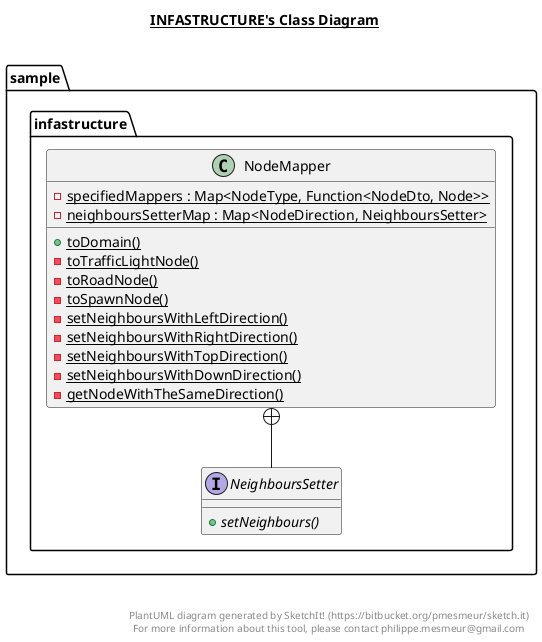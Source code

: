 @startuml

title __INFASTRUCTURE's Class Diagram__\n

  package sample {
    package sample.infastructure {
      class NodeMapper {
          {static} - specifiedMappers : Map<NodeType, Function<NodeDto, Node>>
          {static} - neighboursSetterMap : Map<NodeDirection, NeighboursSetter>
          {static} + toDomain()
          {static} - toTrafficLightNode()
          {static} - toRoadNode()
          {static} - toSpawnNode()
          {static} - setNeighboursWithLeftDirection()
          {static} - setNeighboursWithRightDirection()
          {static} - setNeighboursWithTopDirection()
          {static} - setNeighboursWithDownDirection()
          {static} - getNodeWithTheSameDirection()
      }
    }
  }
  

  package sample {
    package sample.infastructure {
      interface NeighboursSetter {
          {abstract} + setNeighbours()
      }
    }
  }
  

  NodeMapper +-down- NeighboursSetter


right footer


PlantUML diagram generated by SketchIt! (https://bitbucket.org/pmesmeur/sketch.it)
For more information about this tool, please contact philippe.mesmeur@gmail.com
endfooter

@enduml
